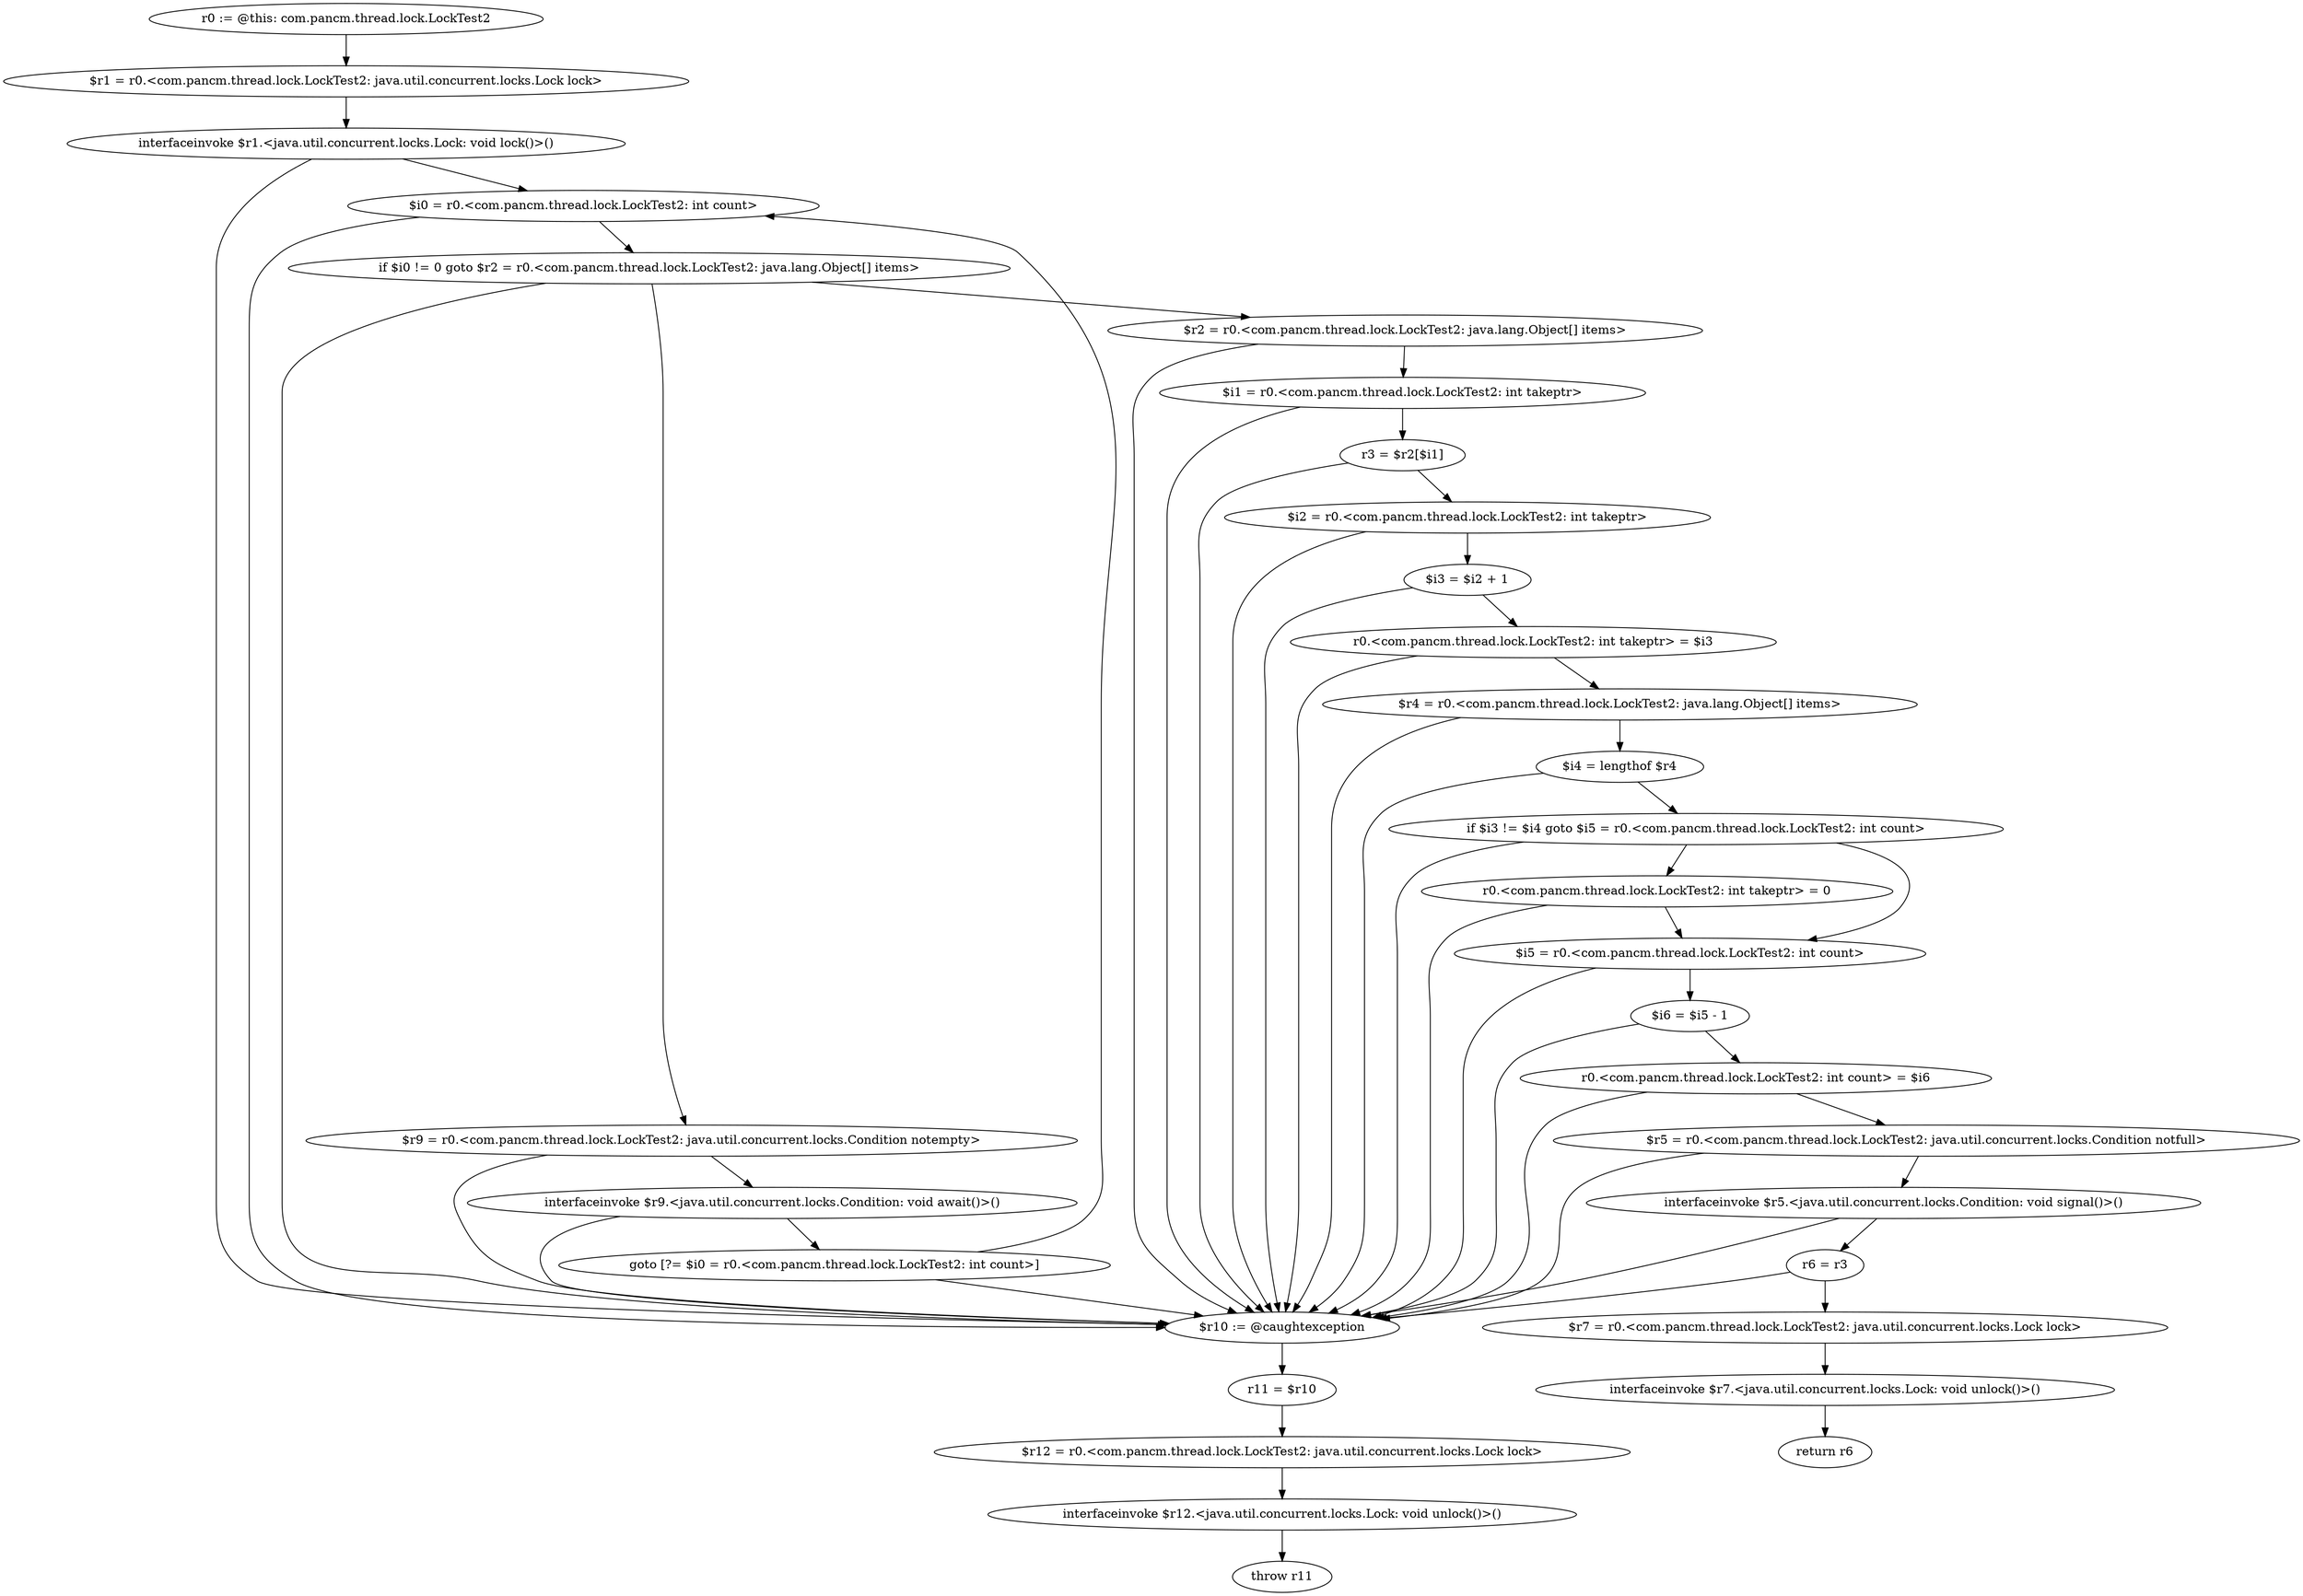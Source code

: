 digraph "unitGraph" {
    "r0 := @this: com.pancm.thread.lock.LockTest2"
    "$r1 = r0.<com.pancm.thread.lock.LockTest2: java.util.concurrent.locks.Lock lock>"
    "interfaceinvoke $r1.<java.util.concurrent.locks.Lock: void lock()>()"
    "$i0 = r0.<com.pancm.thread.lock.LockTest2: int count>"
    "if $i0 != 0 goto $r2 = r0.<com.pancm.thread.lock.LockTest2: java.lang.Object[] items>"
    "$r9 = r0.<com.pancm.thread.lock.LockTest2: java.util.concurrent.locks.Condition notempty>"
    "interfaceinvoke $r9.<java.util.concurrent.locks.Condition: void await()>()"
    "goto [?= $i0 = r0.<com.pancm.thread.lock.LockTest2: int count>]"
    "$r2 = r0.<com.pancm.thread.lock.LockTest2: java.lang.Object[] items>"
    "$i1 = r0.<com.pancm.thread.lock.LockTest2: int takeptr>"
    "r3 = $r2[$i1]"
    "$i2 = r0.<com.pancm.thread.lock.LockTest2: int takeptr>"
    "$i3 = $i2 + 1"
    "r0.<com.pancm.thread.lock.LockTest2: int takeptr> = $i3"
    "$r4 = r0.<com.pancm.thread.lock.LockTest2: java.lang.Object[] items>"
    "$i4 = lengthof $r4"
    "if $i3 != $i4 goto $i5 = r0.<com.pancm.thread.lock.LockTest2: int count>"
    "r0.<com.pancm.thread.lock.LockTest2: int takeptr> = 0"
    "$i5 = r0.<com.pancm.thread.lock.LockTest2: int count>"
    "$i6 = $i5 - 1"
    "r0.<com.pancm.thread.lock.LockTest2: int count> = $i6"
    "$r5 = r0.<com.pancm.thread.lock.LockTest2: java.util.concurrent.locks.Condition notfull>"
    "interfaceinvoke $r5.<java.util.concurrent.locks.Condition: void signal()>()"
    "r6 = r3"
    "$r7 = r0.<com.pancm.thread.lock.LockTest2: java.util.concurrent.locks.Lock lock>"
    "interfaceinvoke $r7.<java.util.concurrent.locks.Lock: void unlock()>()"
    "return r6"
    "$r10 := @caughtexception"
    "r11 = $r10"
    "$r12 = r0.<com.pancm.thread.lock.LockTest2: java.util.concurrent.locks.Lock lock>"
    "interfaceinvoke $r12.<java.util.concurrent.locks.Lock: void unlock()>()"
    "throw r11"
    "r0 := @this: com.pancm.thread.lock.LockTest2"->"$r1 = r0.<com.pancm.thread.lock.LockTest2: java.util.concurrent.locks.Lock lock>";
    "$r1 = r0.<com.pancm.thread.lock.LockTest2: java.util.concurrent.locks.Lock lock>"->"interfaceinvoke $r1.<java.util.concurrent.locks.Lock: void lock()>()";
    "interfaceinvoke $r1.<java.util.concurrent.locks.Lock: void lock()>()"->"$i0 = r0.<com.pancm.thread.lock.LockTest2: int count>";
    "interfaceinvoke $r1.<java.util.concurrent.locks.Lock: void lock()>()"->"$r10 := @caughtexception";
    "$i0 = r0.<com.pancm.thread.lock.LockTest2: int count>"->"if $i0 != 0 goto $r2 = r0.<com.pancm.thread.lock.LockTest2: java.lang.Object[] items>";
    "$i0 = r0.<com.pancm.thread.lock.LockTest2: int count>"->"$r10 := @caughtexception";
    "if $i0 != 0 goto $r2 = r0.<com.pancm.thread.lock.LockTest2: java.lang.Object[] items>"->"$r9 = r0.<com.pancm.thread.lock.LockTest2: java.util.concurrent.locks.Condition notempty>";
    "if $i0 != 0 goto $r2 = r0.<com.pancm.thread.lock.LockTest2: java.lang.Object[] items>"->"$r2 = r0.<com.pancm.thread.lock.LockTest2: java.lang.Object[] items>";
    "if $i0 != 0 goto $r2 = r0.<com.pancm.thread.lock.LockTest2: java.lang.Object[] items>"->"$r10 := @caughtexception";
    "$r9 = r0.<com.pancm.thread.lock.LockTest2: java.util.concurrent.locks.Condition notempty>"->"interfaceinvoke $r9.<java.util.concurrent.locks.Condition: void await()>()";
    "$r9 = r0.<com.pancm.thread.lock.LockTest2: java.util.concurrent.locks.Condition notempty>"->"$r10 := @caughtexception";
    "interfaceinvoke $r9.<java.util.concurrent.locks.Condition: void await()>()"->"goto [?= $i0 = r0.<com.pancm.thread.lock.LockTest2: int count>]";
    "interfaceinvoke $r9.<java.util.concurrent.locks.Condition: void await()>()"->"$r10 := @caughtexception";
    "goto [?= $i0 = r0.<com.pancm.thread.lock.LockTest2: int count>]"->"$i0 = r0.<com.pancm.thread.lock.LockTest2: int count>";
    "goto [?= $i0 = r0.<com.pancm.thread.lock.LockTest2: int count>]"->"$r10 := @caughtexception";
    "$r2 = r0.<com.pancm.thread.lock.LockTest2: java.lang.Object[] items>"->"$i1 = r0.<com.pancm.thread.lock.LockTest2: int takeptr>";
    "$r2 = r0.<com.pancm.thread.lock.LockTest2: java.lang.Object[] items>"->"$r10 := @caughtexception";
    "$i1 = r0.<com.pancm.thread.lock.LockTest2: int takeptr>"->"r3 = $r2[$i1]";
    "$i1 = r0.<com.pancm.thread.lock.LockTest2: int takeptr>"->"$r10 := @caughtexception";
    "r3 = $r2[$i1]"->"$i2 = r0.<com.pancm.thread.lock.LockTest2: int takeptr>";
    "r3 = $r2[$i1]"->"$r10 := @caughtexception";
    "$i2 = r0.<com.pancm.thread.lock.LockTest2: int takeptr>"->"$i3 = $i2 + 1";
    "$i2 = r0.<com.pancm.thread.lock.LockTest2: int takeptr>"->"$r10 := @caughtexception";
    "$i3 = $i2 + 1"->"r0.<com.pancm.thread.lock.LockTest2: int takeptr> = $i3";
    "$i3 = $i2 + 1"->"$r10 := @caughtexception";
    "r0.<com.pancm.thread.lock.LockTest2: int takeptr> = $i3"->"$r4 = r0.<com.pancm.thread.lock.LockTest2: java.lang.Object[] items>";
    "r0.<com.pancm.thread.lock.LockTest2: int takeptr> = $i3"->"$r10 := @caughtexception";
    "$r4 = r0.<com.pancm.thread.lock.LockTest2: java.lang.Object[] items>"->"$i4 = lengthof $r4";
    "$r4 = r0.<com.pancm.thread.lock.LockTest2: java.lang.Object[] items>"->"$r10 := @caughtexception";
    "$i4 = lengthof $r4"->"if $i3 != $i4 goto $i5 = r0.<com.pancm.thread.lock.LockTest2: int count>";
    "$i4 = lengthof $r4"->"$r10 := @caughtexception";
    "if $i3 != $i4 goto $i5 = r0.<com.pancm.thread.lock.LockTest2: int count>"->"r0.<com.pancm.thread.lock.LockTest2: int takeptr> = 0";
    "if $i3 != $i4 goto $i5 = r0.<com.pancm.thread.lock.LockTest2: int count>"->"$i5 = r0.<com.pancm.thread.lock.LockTest2: int count>";
    "if $i3 != $i4 goto $i5 = r0.<com.pancm.thread.lock.LockTest2: int count>"->"$r10 := @caughtexception";
    "r0.<com.pancm.thread.lock.LockTest2: int takeptr> = 0"->"$i5 = r0.<com.pancm.thread.lock.LockTest2: int count>";
    "r0.<com.pancm.thread.lock.LockTest2: int takeptr> = 0"->"$r10 := @caughtexception";
    "$i5 = r0.<com.pancm.thread.lock.LockTest2: int count>"->"$i6 = $i5 - 1";
    "$i5 = r0.<com.pancm.thread.lock.LockTest2: int count>"->"$r10 := @caughtexception";
    "$i6 = $i5 - 1"->"r0.<com.pancm.thread.lock.LockTest2: int count> = $i6";
    "$i6 = $i5 - 1"->"$r10 := @caughtexception";
    "r0.<com.pancm.thread.lock.LockTest2: int count> = $i6"->"$r5 = r0.<com.pancm.thread.lock.LockTest2: java.util.concurrent.locks.Condition notfull>";
    "r0.<com.pancm.thread.lock.LockTest2: int count> = $i6"->"$r10 := @caughtexception";
    "$r5 = r0.<com.pancm.thread.lock.LockTest2: java.util.concurrent.locks.Condition notfull>"->"interfaceinvoke $r5.<java.util.concurrent.locks.Condition: void signal()>()";
    "$r5 = r0.<com.pancm.thread.lock.LockTest2: java.util.concurrent.locks.Condition notfull>"->"$r10 := @caughtexception";
    "interfaceinvoke $r5.<java.util.concurrent.locks.Condition: void signal()>()"->"r6 = r3";
    "interfaceinvoke $r5.<java.util.concurrent.locks.Condition: void signal()>()"->"$r10 := @caughtexception";
    "r6 = r3"->"$r7 = r0.<com.pancm.thread.lock.LockTest2: java.util.concurrent.locks.Lock lock>";
    "r6 = r3"->"$r10 := @caughtexception";
    "$r7 = r0.<com.pancm.thread.lock.LockTest2: java.util.concurrent.locks.Lock lock>"->"interfaceinvoke $r7.<java.util.concurrent.locks.Lock: void unlock()>()";
    "interfaceinvoke $r7.<java.util.concurrent.locks.Lock: void unlock()>()"->"return r6";
    "$r10 := @caughtexception"->"r11 = $r10";
    "r11 = $r10"->"$r12 = r0.<com.pancm.thread.lock.LockTest2: java.util.concurrent.locks.Lock lock>";
    "$r12 = r0.<com.pancm.thread.lock.LockTest2: java.util.concurrent.locks.Lock lock>"->"interfaceinvoke $r12.<java.util.concurrent.locks.Lock: void unlock()>()";
    "interfaceinvoke $r12.<java.util.concurrent.locks.Lock: void unlock()>()"->"throw r11";
}
